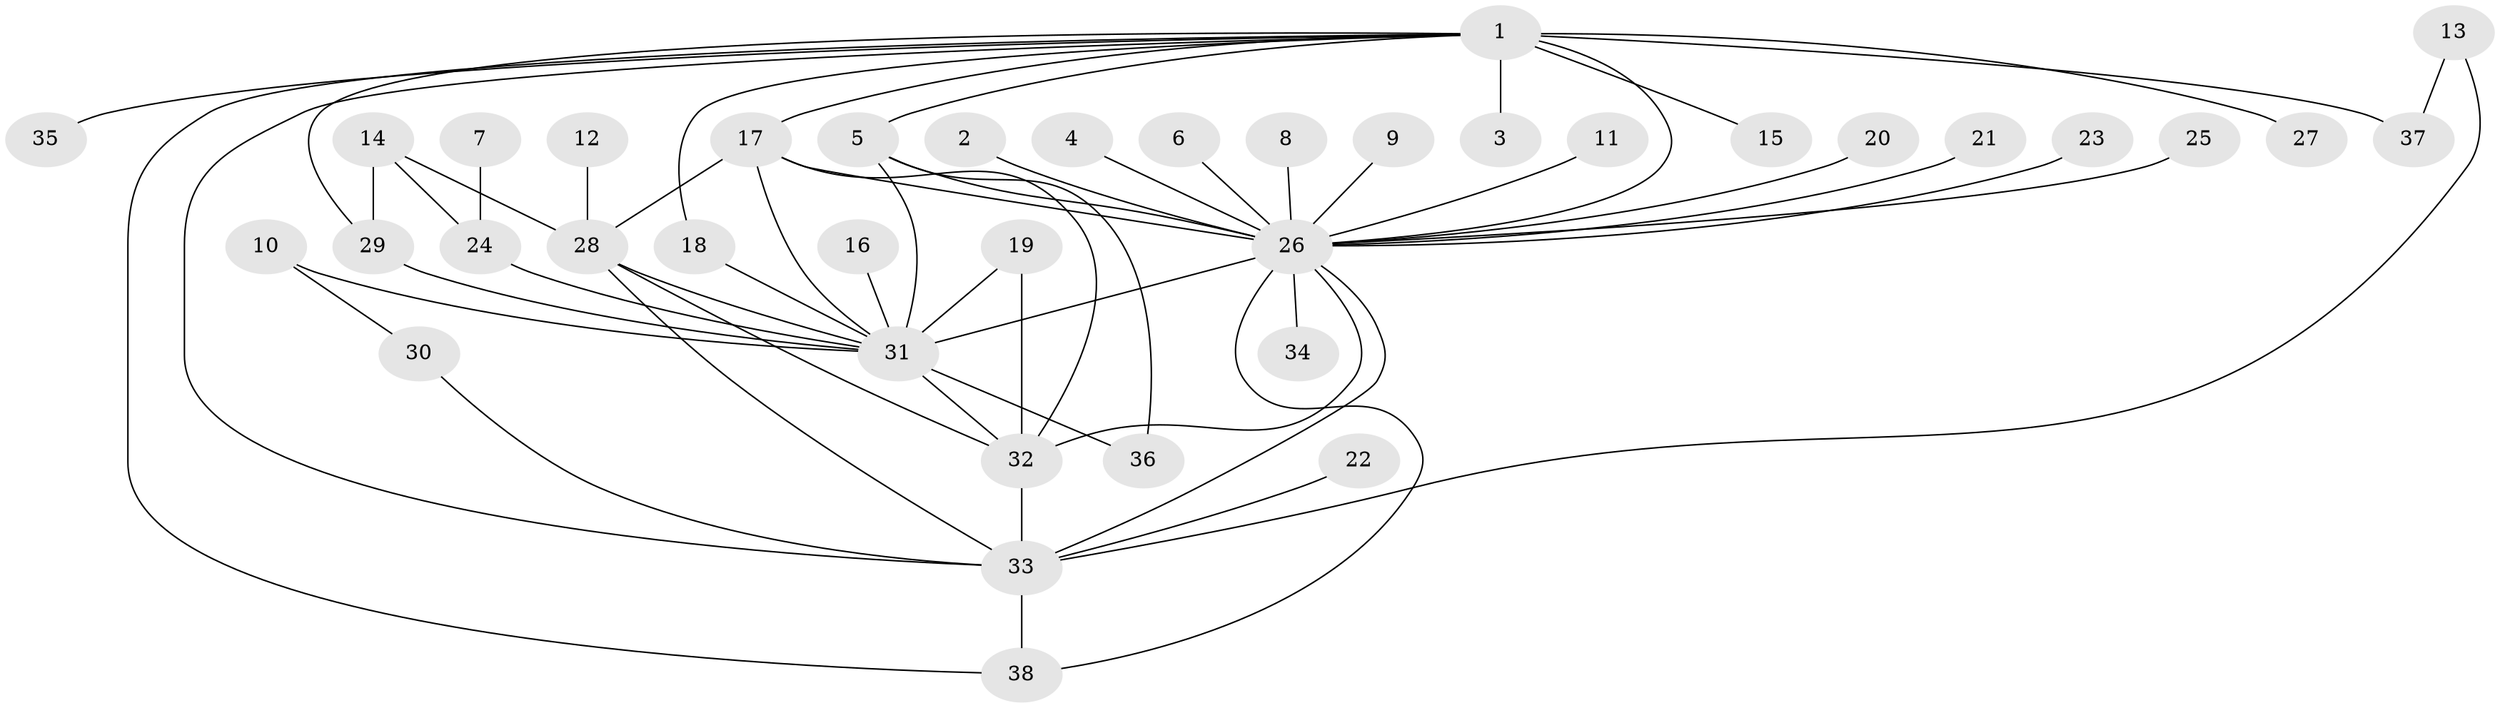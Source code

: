 // original degree distribution, {16: 0.013157894736842105, 4: 0.10526315789473684, 5: 0.07894736842105263, 10: 0.013157894736842105, 3: 0.10526315789473684, 28: 0.013157894736842105, 2: 0.18421052631578946, 1: 0.47368421052631576, 14: 0.013157894736842105}
// Generated by graph-tools (version 1.1) at 2025/26/03/09/25 03:26:03]
// undirected, 38 vertices, 58 edges
graph export_dot {
graph [start="1"]
  node [color=gray90,style=filled];
  1;
  2;
  3;
  4;
  5;
  6;
  7;
  8;
  9;
  10;
  11;
  12;
  13;
  14;
  15;
  16;
  17;
  18;
  19;
  20;
  21;
  22;
  23;
  24;
  25;
  26;
  27;
  28;
  29;
  30;
  31;
  32;
  33;
  34;
  35;
  36;
  37;
  38;
  1 -- 3 [weight=1.0];
  1 -- 5 [weight=1.0];
  1 -- 15 [weight=1.0];
  1 -- 17 [weight=1.0];
  1 -- 18 [weight=1.0];
  1 -- 26 [weight=3.0];
  1 -- 27 [weight=1.0];
  1 -- 29 [weight=1.0];
  1 -- 33 [weight=1.0];
  1 -- 35 [weight=1.0];
  1 -- 37 [weight=2.0];
  1 -- 38 [weight=1.0];
  2 -- 26 [weight=1.0];
  4 -- 26 [weight=1.0];
  5 -- 26 [weight=1.0];
  5 -- 31 [weight=1.0];
  5 -- 36 [weight=1.0];
  6 -- 26 [weight=1.0];
  7 -- 24 [weight=1.0];
  8 -- 26 [weight=1.0];
  9 -- 26 [weight=1.0];
  10 -- 30 [weight=1.0];
  10 -- 31 [weight=1.0];
  11 -- 26 [weight=1.0];
  12 -- 28 [weight=1.0];
  13 -- 33 [weight=1.0];
  13 -- 37 [weight=1.0];
  14 -- 24 [weight=1.0];
  14 -- 28 [weight=1.0];
  14 -- 29 [weight=1.0];
  16 -- 31 [weight=1.0];
  17 -- 26 [weight=3.0];
  17 -- 28 [weight=1.0];
  17 -- 31 [weight=1.0];
  17 -- 32 [weight=2.0];
  18 -- 31 [weight=1.0];
  19 -- 31 [weight=1.0];
  19 -- 32 [weight=1.0];
  20 -- 26 [weight=1.0];
  21 -- 26 [weight=1.0];
  22 -- 33 [weight=1.0];
  23 -- 26 [weight=1.0];
  24 -- 31 [weight=1.0];
  25 -- 26 [weight=1.0];
  26 -- 31 [weight=3.0];
  26 -- 32 [weight=1.0];
  26 -- 33 [weight=1.0];
  26 -- 34 [weight=1.0];
  26 -- 38 [weight=1.0];
  28 -- 31 [weight=1.0];
  28 -- 32 [weight=2.0];
  28 -- 33 [weight=1.0];
  29 -- 31 [weight=1.0];
  30 -- 33 [weight=1.0];
  31 -- 32 [weight=1.0];
  31 -- 36 [weight=1.0];
  32 -- 33 [weight=1.0];
  33 -- 38 [weight=1.0];
}
